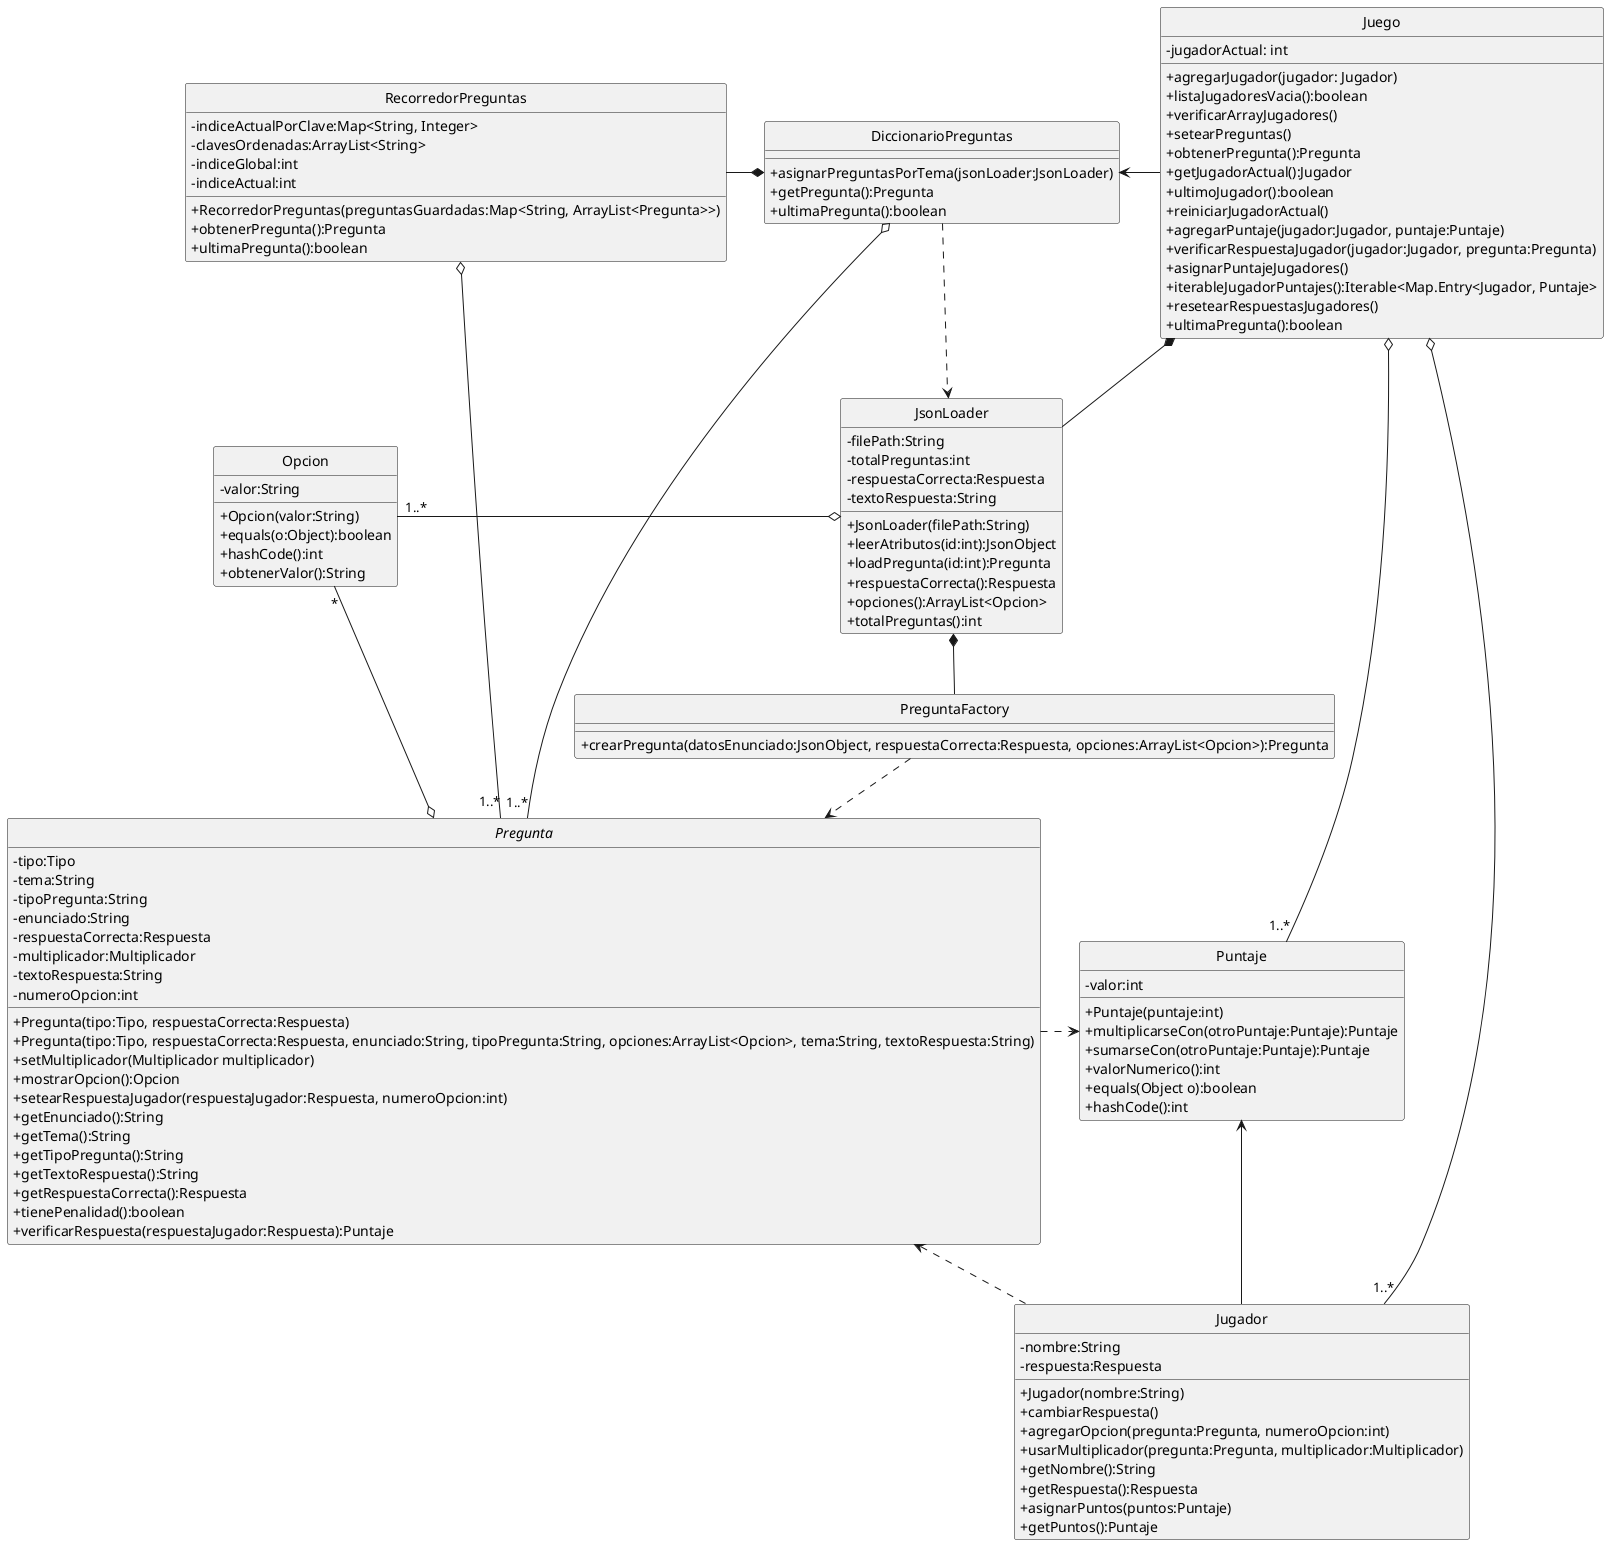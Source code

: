 @startuml

skinparam monochrome true
hide circle
skinparam classAttributeIconSize 0

class JsonLoader {
    - filePath:String
    - totalPreguntas:int
    - respuestaCorrecta:Respuesta
    - textoRespuesta:String
    + JsonLoader(filePath:String)
    + leerAtributos(id:int):JsonObject
    + loadPregunta(id:int):Pregunta
    + respuestaCorrecta():Respuesta
    + opciones():ArrayList<Opcion>
    + totalPreguntas():int
}

class DiccionarioPreguntas {
    + asignarPreguntasPorTema(jsonLoader:JsonLoader)
    + getPregunta():Pregunta
    + ultimaPregunta():boolean
}

class PreguntaFactory {
    + crearPregunta(datosEnunciado:JsonObject, respuestaCorrecta:Respuesta, opciones:ArrayList<Opcion>):Pregunta
}

class RecorredorPreguntas {
    - indiceActualPorClave:Map<String, Integer>
    - clavesOrdenadas:ArrayList<String>
    - indiceGlobal:int
    - indiceActual:int
    + RecorredorPreguntas(preguntasGuardadas:Map<String, ArrayList<Pregunta>>)
    + obtenerPregunta():Pregunta
    + ultimaPregunta():boolean
}

class Jugador {
    - nombre:String
    - respuesta:Respuesta
    + Jugador(nombre:String)
    + cambiarRespuesta()
    + agregarOpcion(pregunta:Pregunta, numeroOpcion:int)
    + usarMultiplicador(pregunta:Pregunta, multiplicador:Multiplicador)
    + getNombre():String
    + getRespuesta():Respuesta
    + asignarPuntos(puntos:Puntaje)
    + getPuntos():Puntaje
}

class Juego {
    - jugadorActual: int
    + agregarJugador(jugador: Jugador)
    + listaJugadoresVacia():boolean
    + verificarArrayJugadores()
    + setearPreguntas()
    + obtenerPregunta():Pregunta
    + getJugadorActual():Jugador
    + ultimoJugador():boolean
    + reiniciarJugadorActual()
    + agregarPuntaje(jugador:Jugador, puntaje:Puntaje)
    + verificarRespuestaJugador(jugador:Jugador, pregunta:Pregunta)
    + asignarPuntajeJugadores()
    + iterableJugadorPuntajes():Iterable<Map.Entry<Jugador, Puntaje>
    + resetearRespuestasJugadores()
    + ultimaPregunta():boolean
}

class Puntaje {
    - valor:int
    + Puntaje(puntaje:int)
    + multiplicarseCon(otroPuntaje:Puntaje):Puntaje
    + sumarseCon(otroPuntaje:Puntaje):Puntaje
    + valorNumerico():int 
    + equals(Object o):boolean
    + hashCode():int
}

abstract class Pregunta {
    - tipo:Tipo
    - tema:String
    - tipoPregunta:String
    - enunciado:String
    - respuestaCorrecta:Respuesta
    - multiplicador:Multiplicador
    - textoRespuesta:String
    - numeroOpcion:int
    + Pregunta(tipo:Tipo, respuestaCorrecta:Respuesta)
    + Pregunta(tipo:Tipo, respuestaCorrecta:Respuesta, enunciado:String, tipoPregunta:String, opciones:ArrayList<Opcion>, tema:String, textoRespuesta:String)
    + setMultiplicador(Multiplicador multiplicador)
    + mostrarOpcion():Opcion
    + setearRespuestaJugador(respuestaJugador:Respuesta, numeroOpcion:int)
    + getEnunciado():String
    + getTema():String
    + getTipoPregunta():String
    + getTextoRespuesta():String
    + getRespuestaCorrecta():Respuesta
    + tienePenalidad():boolean
    + verificarRespuesta(respuestaJugador:Respuesta):Puntaje
}

class Opcion {
    - valor:String
    + Opcion(valor:String)
    + equals(o:Object):boolean
    + hashCode():int
    + obtenerValor():String
}

DiccionarioPreguntas ..>  JsonLoader

JsonLoader *-- PreguntaFactory
DiccionarioPreguntas *-left- RecorredorPreguntas

Juego o-right- "1..*" Jugador
Juego -left-> DiccionarioPreguntas
Juego o-- "1..*" Puntaje
DiccionarioPreguntas o-down- "1..*" Pregunta
RecorredorPreguntas o-down- "1..*" Pregunta
PreguntaFactory .down.> Pregunta

JsonLoader o-left- "1..*" Opcion
Jugador -up-> Puntaje
Pregunta .right.> Puntaje
Jugador .down.> Pregunta
Pregunta o-left- "*" Opcion
Juego *-- JsonLoader

@enduml
